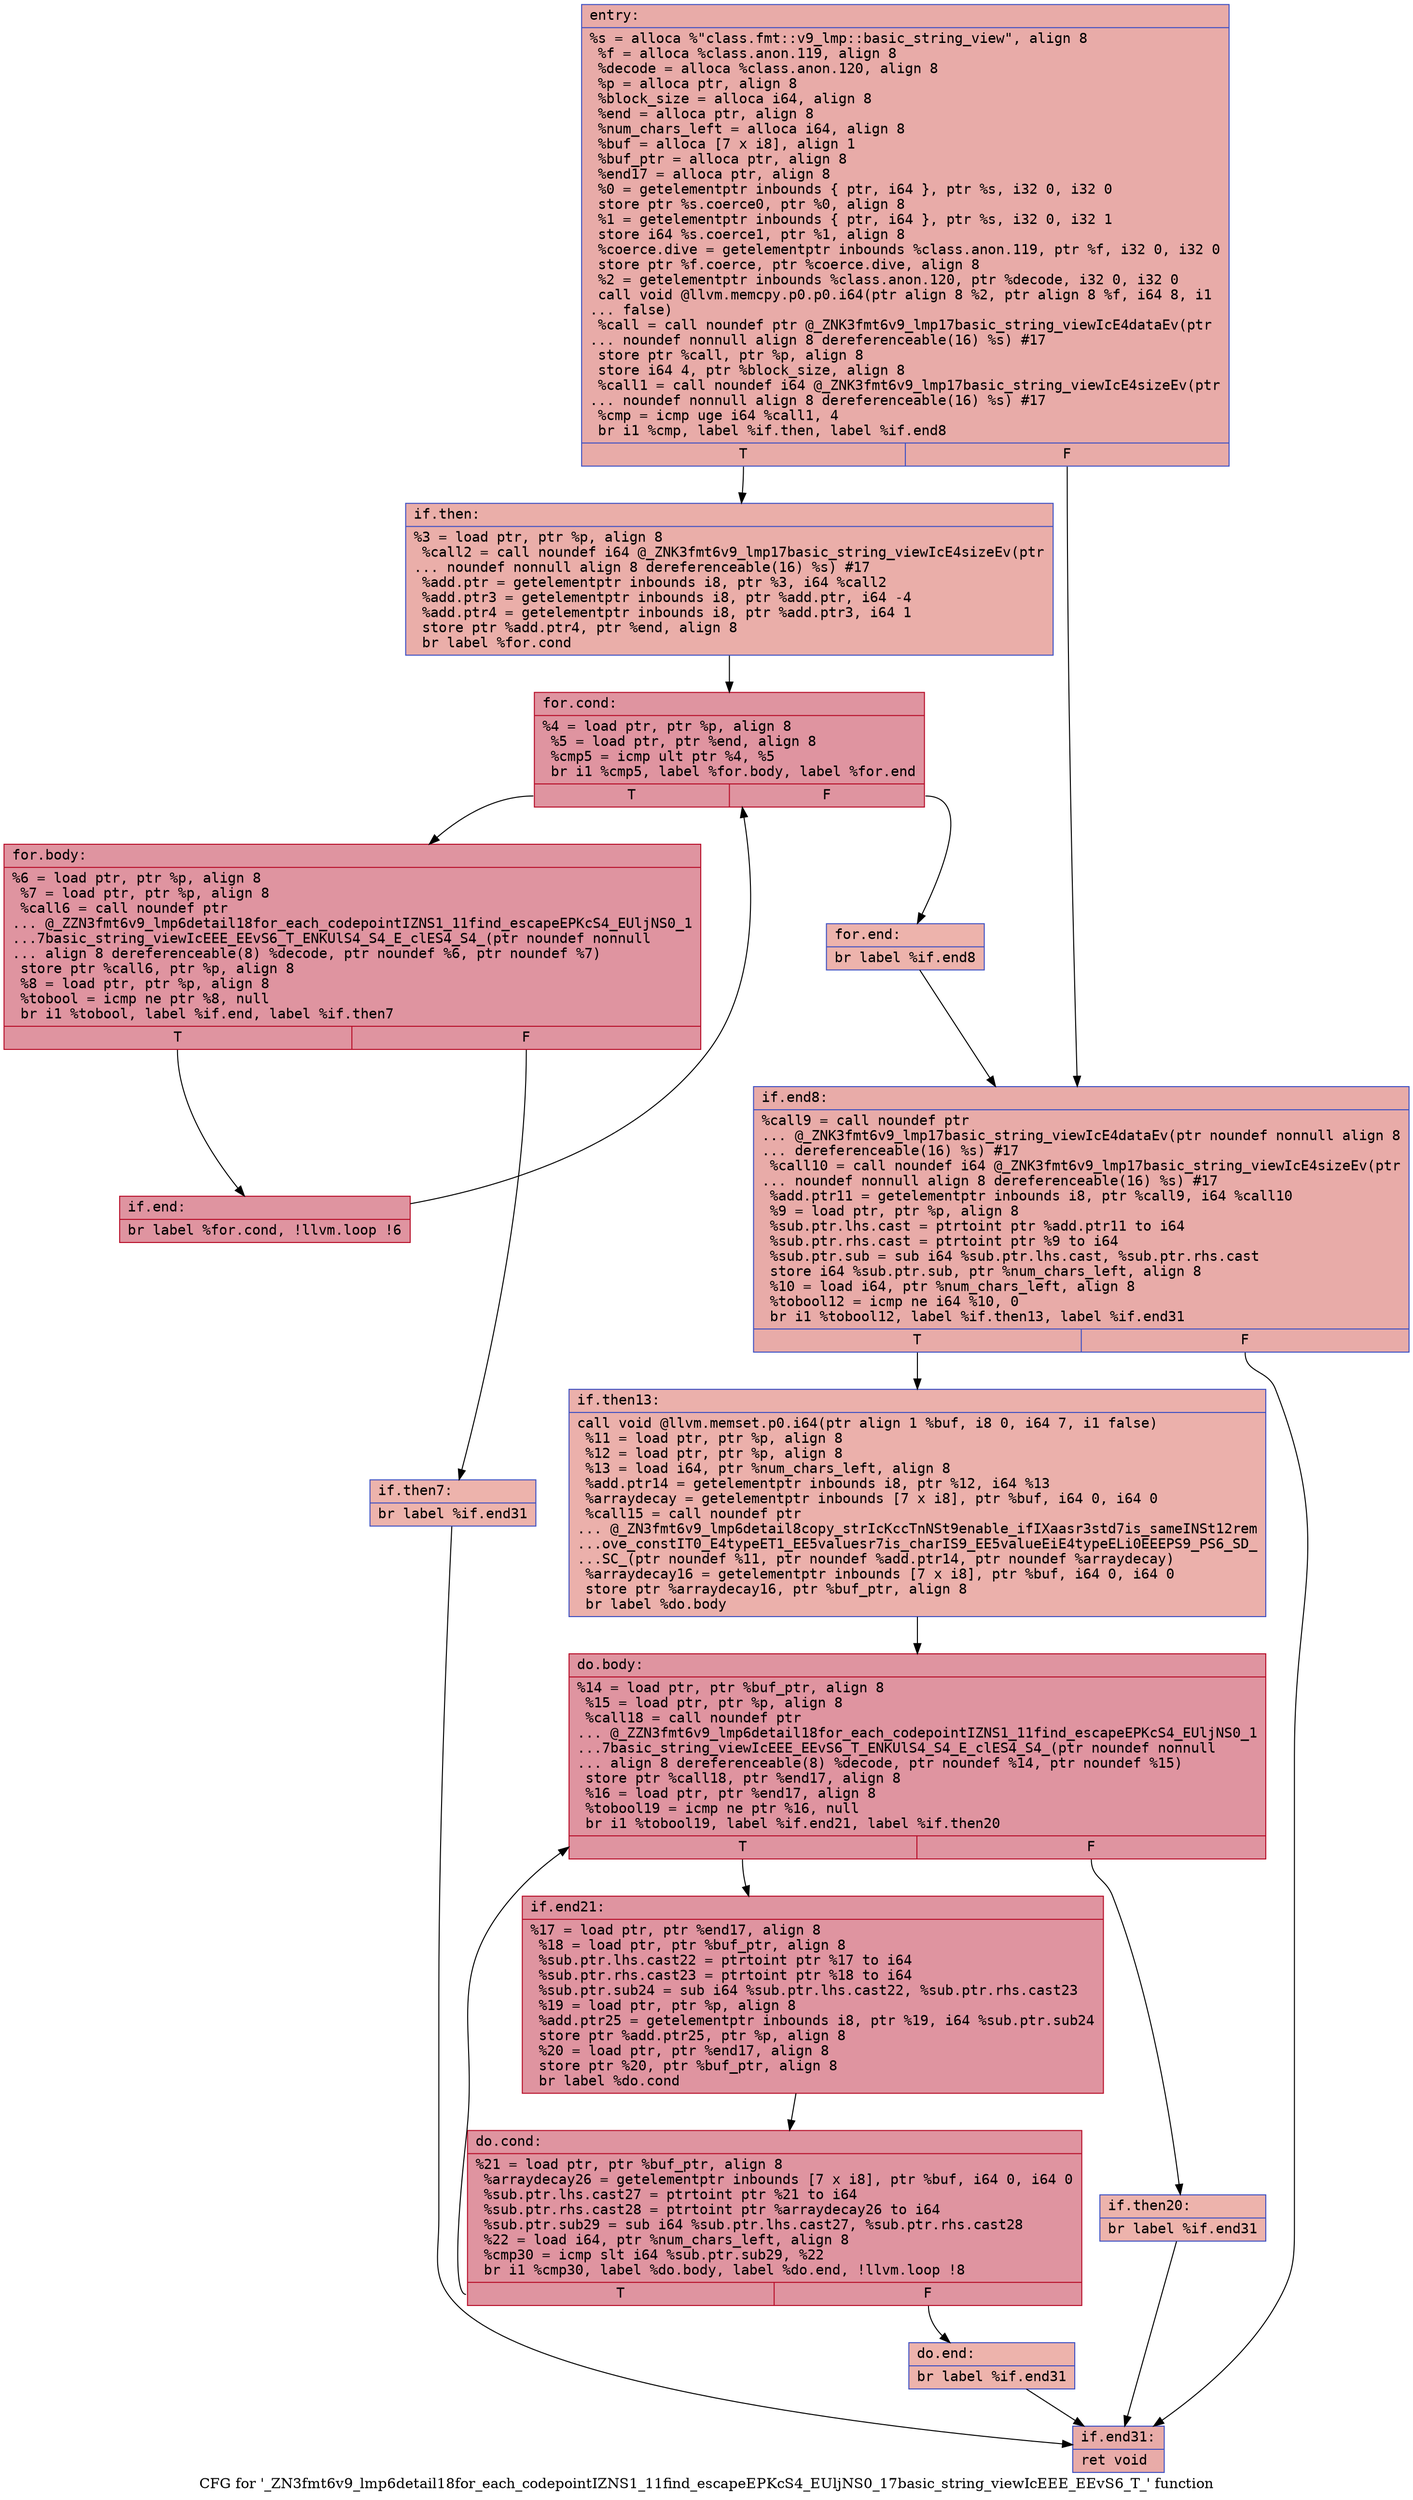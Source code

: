 digraph "CFG for '_ZN3fmt6v9_lmp6detail18for_each_codepointIZNS1_11find_escapeEPKcS4_EUljNS0_17basic_string_viewIcEEE_EEvS6_T_' function" {
	label="CFG for '_ZN3fmt6v9_lmp6detail18for_each_codepointIZNS1_11find_escapeEPKcS4_EUljNS0_17basic_string_viewIcEEE_EEvS6_T_' function";

	Node0x55fec36db080 [shape=record,color="#3d50c3ff", style=filled, fillcolor="#cc403a70" fontname="Courier",label="{entry:\l|  %s = alloca %\"class.fmt::v9_lmp::basic_string_view\", align 8\l  %f = alloca %class.anon.119, align 8\l  %decode = alloca %class.anon.120, align 8\l  %p = alloca ptr, align 8\l  %block_size = alloca i64, align 8\l  %end = alloca ptr, align 8\l  %num_chars_left = alloca i64, align 8\l  %buf = alloca [7 x i8], align 1\l  %buf_ptr = alloca ptr, align 8\l  %end17 = alloca ptr, align 8\l  %0 = getelementptr inbounds \{ ptr, i64 \}, ptr %s, i32 0, i32 0\l  store ptr %s.coerce0, ptr %0, align 8\l  %1 = getelementptr inbounds \{ ptr, i64 \}, ptr %s, i32 0, i32 1\l  store i64 %s.coerce1, ptr %1, align 8\l  %coerce.dive = getelementptr inbounds %class.anon.119, ptr %f, i32 0, i32 0\l  store ptr %f.coerce, ptr %coerce.dive, align 8\l  %2 = getelementptr inbounds %class.anon.120, ptr %decode, i32 0, i32 0\l  call void @llvm.memcpy.p0.p0.i64(ptr align 8 %2, ptr align 8 %f, i64 8, i1\l... false)\l  %call = call noundef ptr @_ZNK3fmt6v9_lmp17basic_string_viewIcE4dataEv(ptr\l... noundef nonnull align 8 dereferenceable(16) %s) #17\l  store ptr %call, ptr %p, align 8\l  store i64 4, ptr %block_size, align 8\l  %call1 = call noundef i64 @_ZNK3fmt6v9_lmp17basic_string_viewIcE4sizeEv(ptr\l... noundef nonnull align 8 dereferenceable(16) %s) #17\l  %cmp = icmp uge i64 %call1, 4\l  br i1 %cmp, label %if.then, label %if.end8\l|{<s0>T|<s1>F}}"];
	Node0x55fec36db080:s0 -> Node0x55fec36dc210[tooltip="entry -> if.then\nProbability 50.00%" ];
	Node0x55fec36db080:s1 -> Node0x55fec36dc280[tooltip="entry -> if.end8\nProbability 50.00%" ];
	Node0x55fec36dc210 [shape=record,color="#3d50c3ff", style=filled, fillcolor="#d0473d70" fontname="Courier",label="{if.then:\l|  %3 = load ptr, ptr %p, align 8\l  %call2 = call noundef i64 @_ZNK3fmt6v9_lmp17basic_string_viewIcE4sizeEv(ptr\l... noundef nonnull align 8 dereferenceable(16) %s) #17\l  %add.ptr = getelementptr inbounds i8, ptr %3, i64 %call2\l  %add.ptr3 = getelementptr inbounds i8, ptr %add.ptr, i64 -4\l  %add.ptr4 = getelementptr inbounds i8, ptr %add.ptr3, i64 1\l  store ptr %add.ptr4, ptr %end, align 8\l  br label %for.cond\l}"];
	Node0x55fec36dc210 -> Node0x55fec36dc7f0[tooltip="if.then -> for.cond\nProbability 100.00%" ];
	Node0x55fec36dc7f0 [shape=record,color="#b70d28ff", style=filled, fillcolor="#b70d2870" fontname="Courier",label="{for.cond:\l|  %4 = load ptr, ptr %p, align 8\l  %5 = load ptr, ptr %end, align 8\l  %cmp5 = icmp ult ptr %4, %5\l  br i1 %cmp5, label %for.body, label %for.end\l|{<s0>T|<s1>F}}"];
	Node0x55fec36dc7f0:s0 -> Node0x55fec36dcc20[tooltip="for.cond -> for.body\nProbability 96.88%" ];
	Node0x55fec36dc7f0:s1 -> Node0x55fec36dcca0[tooltip="for.cond -> for.end\nProbability 3.12%" ];
	Node0x55fec36dcc20 [shape=record,color="#b70d28ff", style=filled, fillcolor="#b70d2870" fontname="Courier",label="{for.body:\l|  %6 = load ptr, ptr %p, align 8\l  %7 = load ptr, ptr %p, align 8\l  %call6 = call noundef ptr\l... @_ZZN3fmt6v9_lmp6detail18for_each_codepointIZNS1_11find_escapeEPKcS4_EUljNS0_1\l...7basic_string_viewIcEEE_EEvS6_T_ENKUlS4_S4_E_clES4_S4_(ptr noundef nonnull\l... align 8 dereferenceable(8) %decode, ptr noundef %6, ptr noundef %7)\l  store ptr %call6, ptr %p, align 8\l  %8 = load ptr, ptr %p, align 8\l  %tobool = icmp ne ptr %8, null\l  br i1 %tobool, label %if.end, label %if.then7\l|{<s0>T|<s1>F}}"];
	Node0x55fec36dcc20:s0 -> Node0x55fec36dd240[tooltip="for.body -> if.end\nProbability 96.88%" ];
	Node0x55fec36dcc20:s1 -> Node0x55fec36dd2b0[tooltip="for.body -> if.then7\nProbability 3.12%" ];
	Node0x55fec36dd2b0 [shape=record,color="#3d50c3ff", style=filled, fillcolor="#d6524470" fontname="Courier",label="{if.then7:\l|  br label %if.end31\l}"];
	Node0x55fec36dd2b0 -> Node0x55fec36dd3b0[tooltip="if.then7 -> if.end31\nProbability 100.00%" ];
	Node0x55fec36dd240 [shape=record,color="#b70d28ff", style=filled, fillcolor="#b70d2870" fontname="Courier",label="{if.end:\l|  br label %for.cond, !llvm.loop !6\l}"];
	Node0x55fec36dd240 -> Node0x55fec36dc7f0[tooltip="if.end -> for.cond\nProbability 100.00%" ];
	Node0x55fec36dcca0 [shape=record,color="#3d50c3ff", style=filled, fillcolor="#d6524470" fontname="Courier",label="{for.end:\l|  br label %if.end8\l}"];
	Node0x55fec36dcca0 -> Node0x55fec36dc280[tooltip="for.end -> if.end8\nProbability 100.00%" ];
	Node0x55fec36dc280 [shape=record,color="#3d50c3ff", style=filled, fillcolor="#cc403a70" fontname="Courier",label="{if.end8:\l|  %call9 = call noundef ptr\l... @_ZNK3fmt6v9_lmp17basic_string_viewIcE4dataEv(ptr noundef nonnull align 8\l... dereferenceable(16) %s) #17\l  %call10 = call noundef i64 @_ZNK3fmt6v9_lmp17basic_string_viewIcE4sizeEv(ptr\l... noundef nonnull align 8 dereferenceable(16) %s) #17\l  %add.ptr11 = getelementptr inbounds i8, ptr %call9, i64 %call10\l  %9 = load ptr, ptr %p, align 8\l  %sub.ptr.lhs.cast = ptrtoint ptr %add.ptr11 to i64\l  %sub.ptr.rhs.cast = ptrtoint ptr %9 to i64\l  %sub.ptr.sub = sub i64 %sub.ptr.lhs.cast, %sub.ptr.rhs.cast\l  store i64 %sub.ptr.sub, ptr %num_chars_left, align 8\l  %10 = load i64, ptr %num_chars_left, align 8\l  %tobool12 = icmp ne i64 %10, 0\l  br i1 %tobool12, label %if.then13, label %if.end31\l|{<s0>T|<s1>F}}"];
	Node0x55fec36dc280:s0 -> Node0x55fec36dde10[tooltip="if.end8 -> if.then13\nProbability 62.50%" ];
	Node0x55fec36dc280:s1 -> Node0x55fec36dd3b0[tooltip="if.end8 -> if.end31\nProbability 37.50%" ];
	Node0x55fec36dde10 [shape=record,color="#3d50c3ff", style=filled, fillcolor="#d24b4070" fontname="Courier",label="{if.then13:\l|  call void @llvm.memset.p0.i64(ptr align 1 %buf, i8 0, i64 7, i1 false)\l  %11 = load ptr, ptr %p, align 8\l  %12 = load ptr, ptr %p, align 8\l  %13 = load i64, ptr %num_chars_left, align 8\l  %add.ptr14 = getelementptr inbounds i8, ptr %12, i64 %13\l  %arraydecay = getelementptr inbounds [7 x i8], ptr %buf, i64 0, i64 0\l  %call15 = call noundef ptr\l... @_ZN3fmt6v9_lmp6detail8copy_strIcKccTnNSt9enable_ifIXaasr3std7is_sameINSt12rem\l...ove_constIT0_E4typeET1_EE5valuesr7is_charIS9_EE5valueEiE4typeELi0EEEPS9_PS6_SD_\l...SC_(ptr noundef %11, ptr noundef %add.ptr14, ptr noundef %arraydecay)\l  %arraydecay16 = getelementptr inbounds [7 x i8], ptr %buf, i64 0, i64 0\l  store ptr %arraydecay16, ptr %buf_ptr, align 8\l  br label %do.body\l}"];
	Node0x55fec36dde10 -> Node0x55fec36de800[tooltip="if.then13 -> do.body\nProbability 100.00%" ];
	Node0x55fec36de800 [shape=record,color="#b70d28ff", style=filled, fillcolor="#b70d2870" fontname="Courier",label="{do.body:\l|  %14 = load ptr, ptr %buf_ptr, align 8\l  %15 = load ptr, ptr %p, align 8\l  %call18 = call noundef ptr\l... @_ZZN3fmt6v9_lmp6detail18for_each_codepointIZNS1_11find_escapeEPKcS4_EUljNS0_1\l...7basic_string_viewIcEEE_EEvS6_T_ENKUlS4_S4_E_clES4_S4_(ptr noundef nonnull\l... align 8 dereferenceable(8) %decode, ptr noundef %14, ptr noundef %15)\l  store ptr %call18, ptr %end17, align 8\l  %16 = load ptr, ptr %end17, align 8\l  %tobool19 = icmp ne ptr %16, null\l  br i1 %tobool19, label %if.end21, label %if.then20\l|{<s0>T|<s1>F}}"];
	Node0x55fec36de800:s0 -> Node0x55fec36deda0[tooltip="do.body -> if.end21\nProbability 96.88%" ];
	Node0x55fec36de800:s1 -> Node0x55fec36dc870[tooltip="do.body -> if.then20\nProbability 3.12%" ];
	Node0x55fec36dc870 [shape=record,color="#3d50c3ff", style=filled, fillcolor="#d6524470" fontname="Courier",label="{if.then20:\l|  br label %if.end31\l}"];
	Node0x55fec36dc870 -> Node0x55fec36dd3b0[tooltip="if.then20 -> if.end31\nProbability 100.00%" ];
	Node0x55fec36deda0 [shape=record,color="#b70d28ff", style=filled, fillcolor="#b70d2870" fontname="Courier",label="{if.end21:\l|  %17 = load ptr, ptr %end17, align 8\l  %18 = load ptr, ptr %buf_ptr, align 8\l  %sub.ptr.lhs.cast22 = ptrtoint ptr %17 to i64\l  %sub.ptr.rhs.cast23 = ptrtoint ptr %18 to i64\l  %sub.ptr.sub24 = sub i64 %sub.ptr.lhs.cast22, %sub.ptr.rhs.cast23\l  %19 = load ptr, ptr %p, align 8\l  %add.ptr25 = getelementptr inbounds i8, ptr %19, i64 %sub.ptr.sub24\l  store ptr %add.ptr25, ptr %p, align 8\l  %20 = load ptr, ptr %end17, align 8\l  store ptr %20, ptr %buf_ptr, align 8\l  br label %do.cond\l}"];
	Node0x55fec36deda0 -> Node0x55fec36df7c0[tooltip="if.end21 -> do.cond\nProbability 100.00%" ];
	Node0x55fec36df7c0 [shape=record,color="#b70d28ff", style=filled, fillcolor="#b70d2870" fontname="Courier",label="{do.cond:\l|  %21 = load ptr, ptr %buf_ptr, align 8\l  %arraydecay26 = getelementptr inbounds [7 x i8], ptr %buf, i64 0, i64 0\l  %sub.ptr.lhs.cast27 = ptrtoint ptr %21 to i64\l  %sub.ptr.rhs.cast28 = ptrtoint ptr %arraydecay26 to i64\l  %sub.ptr.sub29 = sub i64 %sub.ptr.lhs.cast27, %sub.ptr.rhs.cast28\l  %22 = load i64, ptr %num_chars_left, align 8\l  %cmp30 = icmp slt i64 %sub.ptr.sub29, %22\l  br i1 %cmp30, label %do.body, label %do.end, !llvm.loop !8\l|{<s0>T|<s1>F}}"];
	Node0x55fec36df7c0:s0 -> Node0x55fec36de800[tooltip="do.cond -> do.body\nProbability 96.88%" ];
	Node0x55fec36df7c0:s1 -> Node0x55fec36dfd50[tooltip="do.cond -> do.end\nProbability 3.12%" ];
	Node0x55fec36dfd50 [shape=record,color="#3d50c3ff", style=filled, fillcolor="#d6524470" fontname="Courier",label="{do.end:\l|  br label %if.end31\l}"];
	Node0x55fec36dfd50 -> Node0x55fec36dd3b0[tooltip="do.end -> if.end31\nProbability 100.00%" ];
	Node0x55fec36dd3b0 [shape=record,color="#3d50c3ff", style=filled, fillcolor="#cc403a70" fontname="Courier",label="{if.end31:\l|  ret void\l}"];
}
